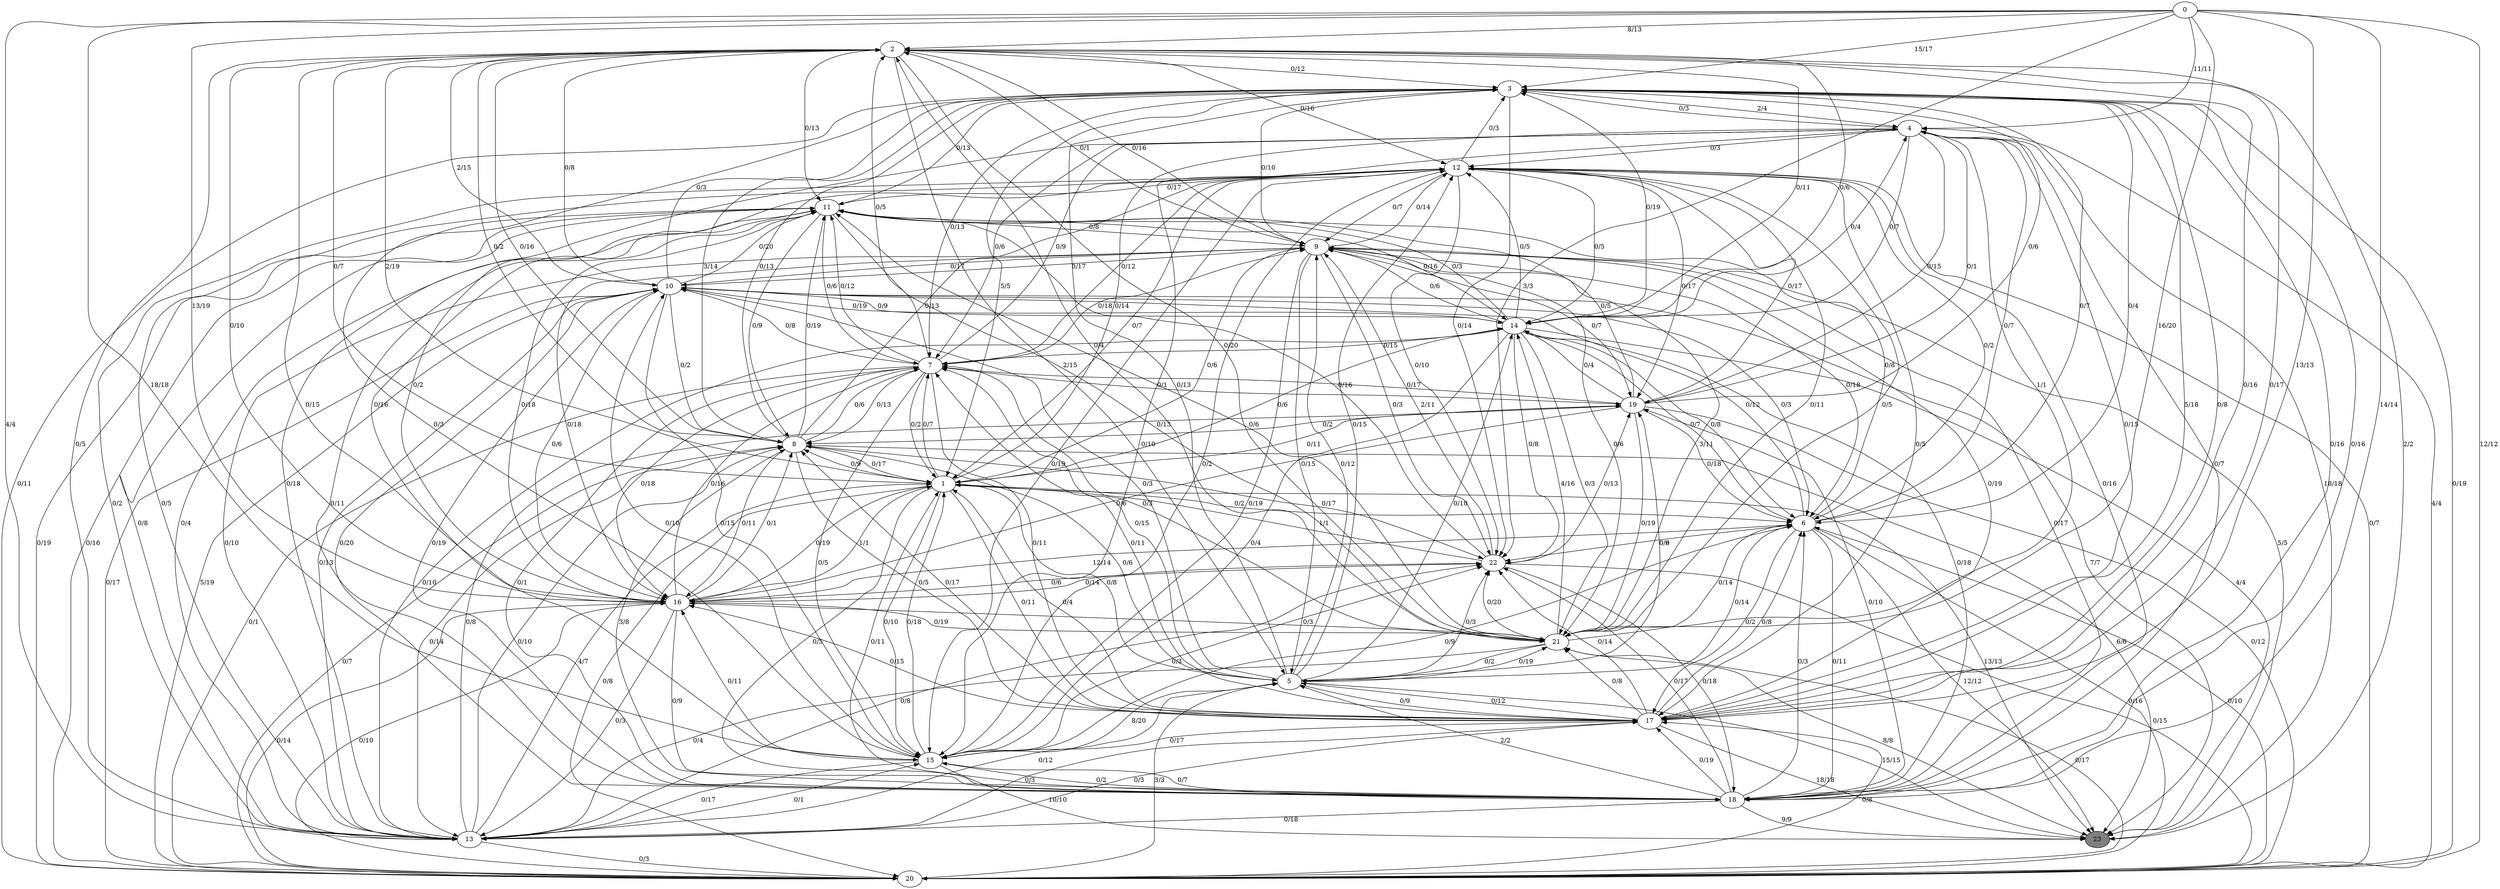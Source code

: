 digraph G {
	0[style=filled fillcolor=grey100];
	0->2[label ="8/13"] ;
	0->3[label ="15/17"] ;
	0->4[label ="11/11"] ;
	0->13[label ="4/4"] ;
	0->15[label ="18/18"] ;
	0->16[label ="13/19"] ;
	0->17[label ="13/13"] ;
	0->18[label ="14/14"] ;
	0->20[label ="12/12"] ;
	0->21[label ="16/20"] ;
	0->22[label ="3/3"] ;
	1[style=filled fillcolor=grey100];
	1->2[label ="0/7"] ;
	1->4[label ="0/14"] ;
	1->5[label ="0/8"] ;
	1->6[label ="0/2"] ;
	1->7[label ="0/7"] ;
	1->8[label ="0/9"] ;
	1->14[label ="0/6"] ;
	1->15[label ="0/10"] ;
	1->16[label ="0/19"] ;
	1->17[label ="0/11"] ;
	1->18[label ="0/5"] ;
	1->19[label ="0/11"] ;
	1->20[label ="0/8"] ;
	1->23[label ="13/13"] ;
	2[style=filled fillcolor=grey100];
	2->1[label ="2/19"] ;
	2->3[label ="0/12"] ;
	2->5[label ="2/15"] ;
	2->8[label ="0/2"] ;
	2->9[label ="0/16"] ;
	2->10[label ="2/15"] ;
	2->11[label ="0/13"] ;
	2->12[label ="0/16"] ;
	2->14[label ="0/6"] ;
	2->17[label ="0/16"] ;
	2->21[label ="0/20"] ;
	2->23[label ="2/2"] ;
	3[style=filled fillcolor=grey100];
	3->1[label ="5/5"] ;
	3->4[label ="2/4"] ;
	3->6[label ="0/4"] ;
	3->7[label ="0/13"] ;
	3->8[label ="3/14"] ;
	3->17[label ="5/18"] ;
	3->18[label ="0/16"] ;
	3->20[label ="0/19"] ;
	3->22[label ="0/14"] ;
	4[style=filled fillcolor=grey100];
	4->3[label ="0/3"] ;
	4->7[label ="0/6"] ;
	4->12[label ="0/3"] ;
	4->14[label ="0/7"] ;
	4->15[label ="0/10"] ;
	4->17[label ="0/15"] ;
	4->18[label ="0/7"] ;
	4->19[label ="0/15"] ;
	4->23[label ="18/18"] ;
	5[style=filled fillcolor=grey100];
	5->3[label ="0/13"] ;
	5->6[label ="0/14"] ;
	5->7[label ="0/15"] ;
	5->8[label ="0/6"] ;
	5->9[label ="0/12"] ;
	5->10[label ="0/3"] ;
	5->12[label ="0/15"] ;
	5->14[label ="0/10"] ;
	5->17[label ="0/9"] ;
	5->19[label ="0/6"] ;
	5->21[label ="0/19"] ;
	5->22[label ="0/3"] ;
	5->23[label ="15/15"] ;
	6[style=filled fillcolor=grey100];
	6->3[label ="0/7"] ;
	6->4[label ="0/7"] ;
	6->10[label ="0/12"] ;
	6->11[label ="0/8"] ;
	6->14[label ="0/7"] ;
	6->17[label ="0/2"] ;
	6->18[label ="0/11"] ;
	6->20[label ="0/16"] ;
	6->22[label ="0/9"] ;
	6->23[label ="12/12"] ;
	7[style=filled fillcolor=grey100];
	7->1[label ="0/2"] ;
	7->2[label ="0/5"] ;
	7->4[label ="0/9"] ;
	7->8[label ="0/13"] ;
	7->9[label ="0/18"] ;
	7->10[label ="0/8"] ;
	7->11[label ="0/12"] ;
	7->15[label ="0/5"] ;
	7->16[label ="0/18"] ;
	7->17[label ="0/11"] ;
	7->18[label ="0/1"] ;
	7->19[label ="0/1"] ;
	7->20[label ="0/1"] ;
	8[style=filled fillcolor=grey100];
	8->1[label ="0/17"] ;
	8->2[label ="0/16"] ;
	8->3[label ="0/13"] ;
	8->7[label ="0/6"] ;
	8->11[label ="0/19"] ;
	8->12[label ="0/13"] ;
	8->13[label ="0/14"] ;
	8->16[label ="0/11"] ;
	8->17[label ="0/5"] ;
	8->22[label ="0/17"] ;
	8->23[label ="6/6"] ;
	9[style=filled fillcolor=grey100];
	9->1[label ="0/6"] ;
	9->2[label ="0/1"] ;
	9->3[label ="0/10"] ;
	9->5[label ="0/15"] ;
	9->6[label ="0/18"] ;
	9->10[label ="0/17"] ;
	9->12[label ="0/14"] ;
	9->13[label ="0/10"] ;
	9->15[label ="0/19"] ;
	9->16[label ="0/18"] ;
	9->18[label ="0/17"] ;
	9->19[label ="0/7"] ;
	9->21[label ="0/6"] ;
	9->22[label ="0/3"] ;
	9->23[label ="5/5"] ;
	10[style=filled fillcolor=grey100];
	10->2[label ="0/8"] ;
	10->3[label ="0/3"] ;
	10->6[label ="0/3"] ;
	10->8[label ="0/2"] ;
	10->9[label ="0/17"] ;
	10->11[label ="0/20"] ;
	10->13[label ="0/13"] ;
	10->14[label ="0/19"] ;
	10->15[label ="0/15"] ;
	10->16[label ="0/6"] ;
	10->18[label ="0/20"] ;
	10->20[label ="0/17"] ;
	10->23[label ="7/7"] ;
	11[style=filled fillcolor=grey100];
	11->3[label ="0/13"] ;
	11->7[label ="0/6"] ;
	11->8[label ="0/9"] ;
	11->9[label ="0/8"] ;
	11->13[label ="0/8"] ;
	11->14[label ="0/16"] ;
	11->16[label ="0/16"] ;
	11->20[label ="0/19"] ;
	11->21[label ="0/13"] ;
	12[style=filled fillcolor=grey100];
	12->1[label ="0/7"] ;
	12->3[label ="0/3"] ;
	12->6[label ="0/2"] ;
	12->7[label ="0/12"] ;
	12->9[label ="0/7"] ;
	12->11[label ="0/17"] ;
	12->13[label ="0/2"] ;
	12->14[label ="0/5"] ;
	12->15[label ="0/19"] ;
	12->17[label ="0/5"] ;
	12->18[label ="0/16"] ;
	12->19[label ="0/17"] ;
	12->21[label ="0/11"] ;
	12->22[label ="0/10"] ;
	13[style=filled fillcolor=grey100];
	13->1[label ="4/7"] ;
	13->2[label ="0/5"] ;
	13->4[label ="0/18"] ;
	13->5[label ="0/12"] ;
	13->8[label ="0/10"] ;
	13->11[label ="0/4"] ;
	13->12[label ="0/5"] ;
	13->15[label ="0/1"] ;
	13->17[label ="0/3"] ;
	13->19[label ="0/8"] ;
	13->20[label ="0/3"] ;
	13->22[label ="0/8"] ;
	14[style=filled fillcolor=grey100];
	14->2[label ="0/11"] ;
	14->3[label ="0/19"] ;
	14->4[label ="0/4"] ;
	14->6[label ="0/8"] ;
	14->7[label ="0/15"] ;
	14->9[label ="0/6"] ;
	14->10[label ="0/9"] ;
	14->11[label ="0/3"] ;
	14->12[label ="0/5"] ;
	14->13[label ="0/10"] ;
	14->15[label ="0/4"] ;
	14->18[label ="0/18"] ;
	14->21[label ="0/3"] ;
	14->22[label ="0/8"] ;
	14->23[label ="4/4"] ;
	15[style=filled fillcolor=grey100];
	15->1[label ="0/18"] ;
	15->2[label ="0/15"] ;
	15->3[label ="0/3"] ;
	15->5[label ="8/20"] ;
	15->6[label ="0/9"] ;
	15->10[label ="0/10"] ;
	15->12[label ="0/2"] ;
	15->13[label ="0/17"] ;
	15->16[label ="0/11"] ;
	15->18[label ="0/7"] ;
	15->22[label ="0/3"] ;
	15->23[label ="10/10"] ;
	16[style=filled fillcolor=grey100];
	16->1[label ="1/1"] ;
	16->2[label ="0/10"] ;
	16->6[label ="12/14"] ;
	16->7[label ="0/16"] ;
	16->8[label ="0/1"] ;
	16->11[label ="0/18"] ;
	16->12[label ="0/2"] ;
	16->13[label ="0/3"] ;
	16->18[label ="0/9"] ;
	16->20[label ="0/14"] ;
	16->21[label ="0/19"] ;
	16->22[label ="0/14"] ;
	17[style=filled fillcolor=grey100];
	17->1[label ="0/4"] ;
	17->2[label ="0/17"] ;
	17->3[label ="0/8"] ;
	17->5[label ="0/12"] ;
	17->6[label ="0/8"] ;
	17->7[label ="0/11"] ;
	17->8[label ="0/17"] ;
	17->9[label ="0/19"] ;
	17->13[label ="0/3"] ;
	17->15[label ="0/17"] ;
	17->16[label ="0/15"] ;
	17->21[label ="0/8"] ;
	17->22[label ="0/14"] ;
	17->23[label ="18/18"] ;
	18[style=filled fillcolor=grey100];
	18->1[label ="0/11"] ;
	18->3[label ="0/16"] ;
	18->5[label ="2/2"] ;
	18->6[label ="0/3"] ;
	18->8[label ="3/8"] ;
	18->10[label ="0/19"] ;
	18->11[label ="0/11"] ;
	18->13[label ="0/18"] ;
	18->15[label ="0/2"] ;
	18->17[label ="0/19"] ;
	18->19[label ="0/10"] ;
	18->22[label ="0/17"] ;
	18->23[label ="9/9"] ;
	19[style=filled fillcolor=grey100];
	19->3[label ="0/6"] ;
	19->4[label ="0/1"] ;
	19->6[label ="0/18"] ;
	19->7[label ="0/17"] ;
	19->8[label ="0/2"] ;
	19->11[label ="0/5"] ;
	19->12[label ="0/17"] ;
	19->14[label ="0/4"] ;
	19->16[label ="0/6"] ;
	19->20[label ="0/12"] ;
	19->21[label ="0/19"] ;
	20[style=filled fillcolor=grey100];
	20->3[label ="0/11"] ;
	20->4[label ="4/4"] ;
	20->5[label ="3/3"] ;
	20->6[label ="0/10"] ;
	20->8[label ="0/7"] ;
	20->10[label ="5/19"] ;
	20->11[label ="0/16"] ;
	20->12[label ="0/7"] ;
	20->16[label ="0/10"] ;
	20->17[label ="0/8"] ;
	20->21[label ="0/17"] ;
	21[style=filled fillcolor=grey100];
	21->2[label ="0/4"] ;
	21->4[label ="1/1"] ;
	21->5[label ="0/2"] ;
	21->6[label ="0/14"] ;
	21->7[label ="0/3"] ;
	21->9[label ="3/11"] ;
	21->11[label ="0/6"] ;
	21->12[label ="0/5"] ;
	21->13[label ="0/4"] ;
	21->14[label ="4/16"] ;
	21->16[label ="0/3"] ;
	21->22[label ="0/20"] ;
	21->23[label ="8/8"] ;
	22[style=filled fillcolor=grey100];
	22->1[label ="1/1"] ;
	22->9[label ="2/11"] ;
	22->11[label ="0/16"] ;
	22->16[label ="0/6"] ;
	22->18[label ="0/18"] ;
	22->19[label ="0/13"] ;
	22->20[label ="0/15"] ;
	23[style=filled fillcolor=grey50];
}
